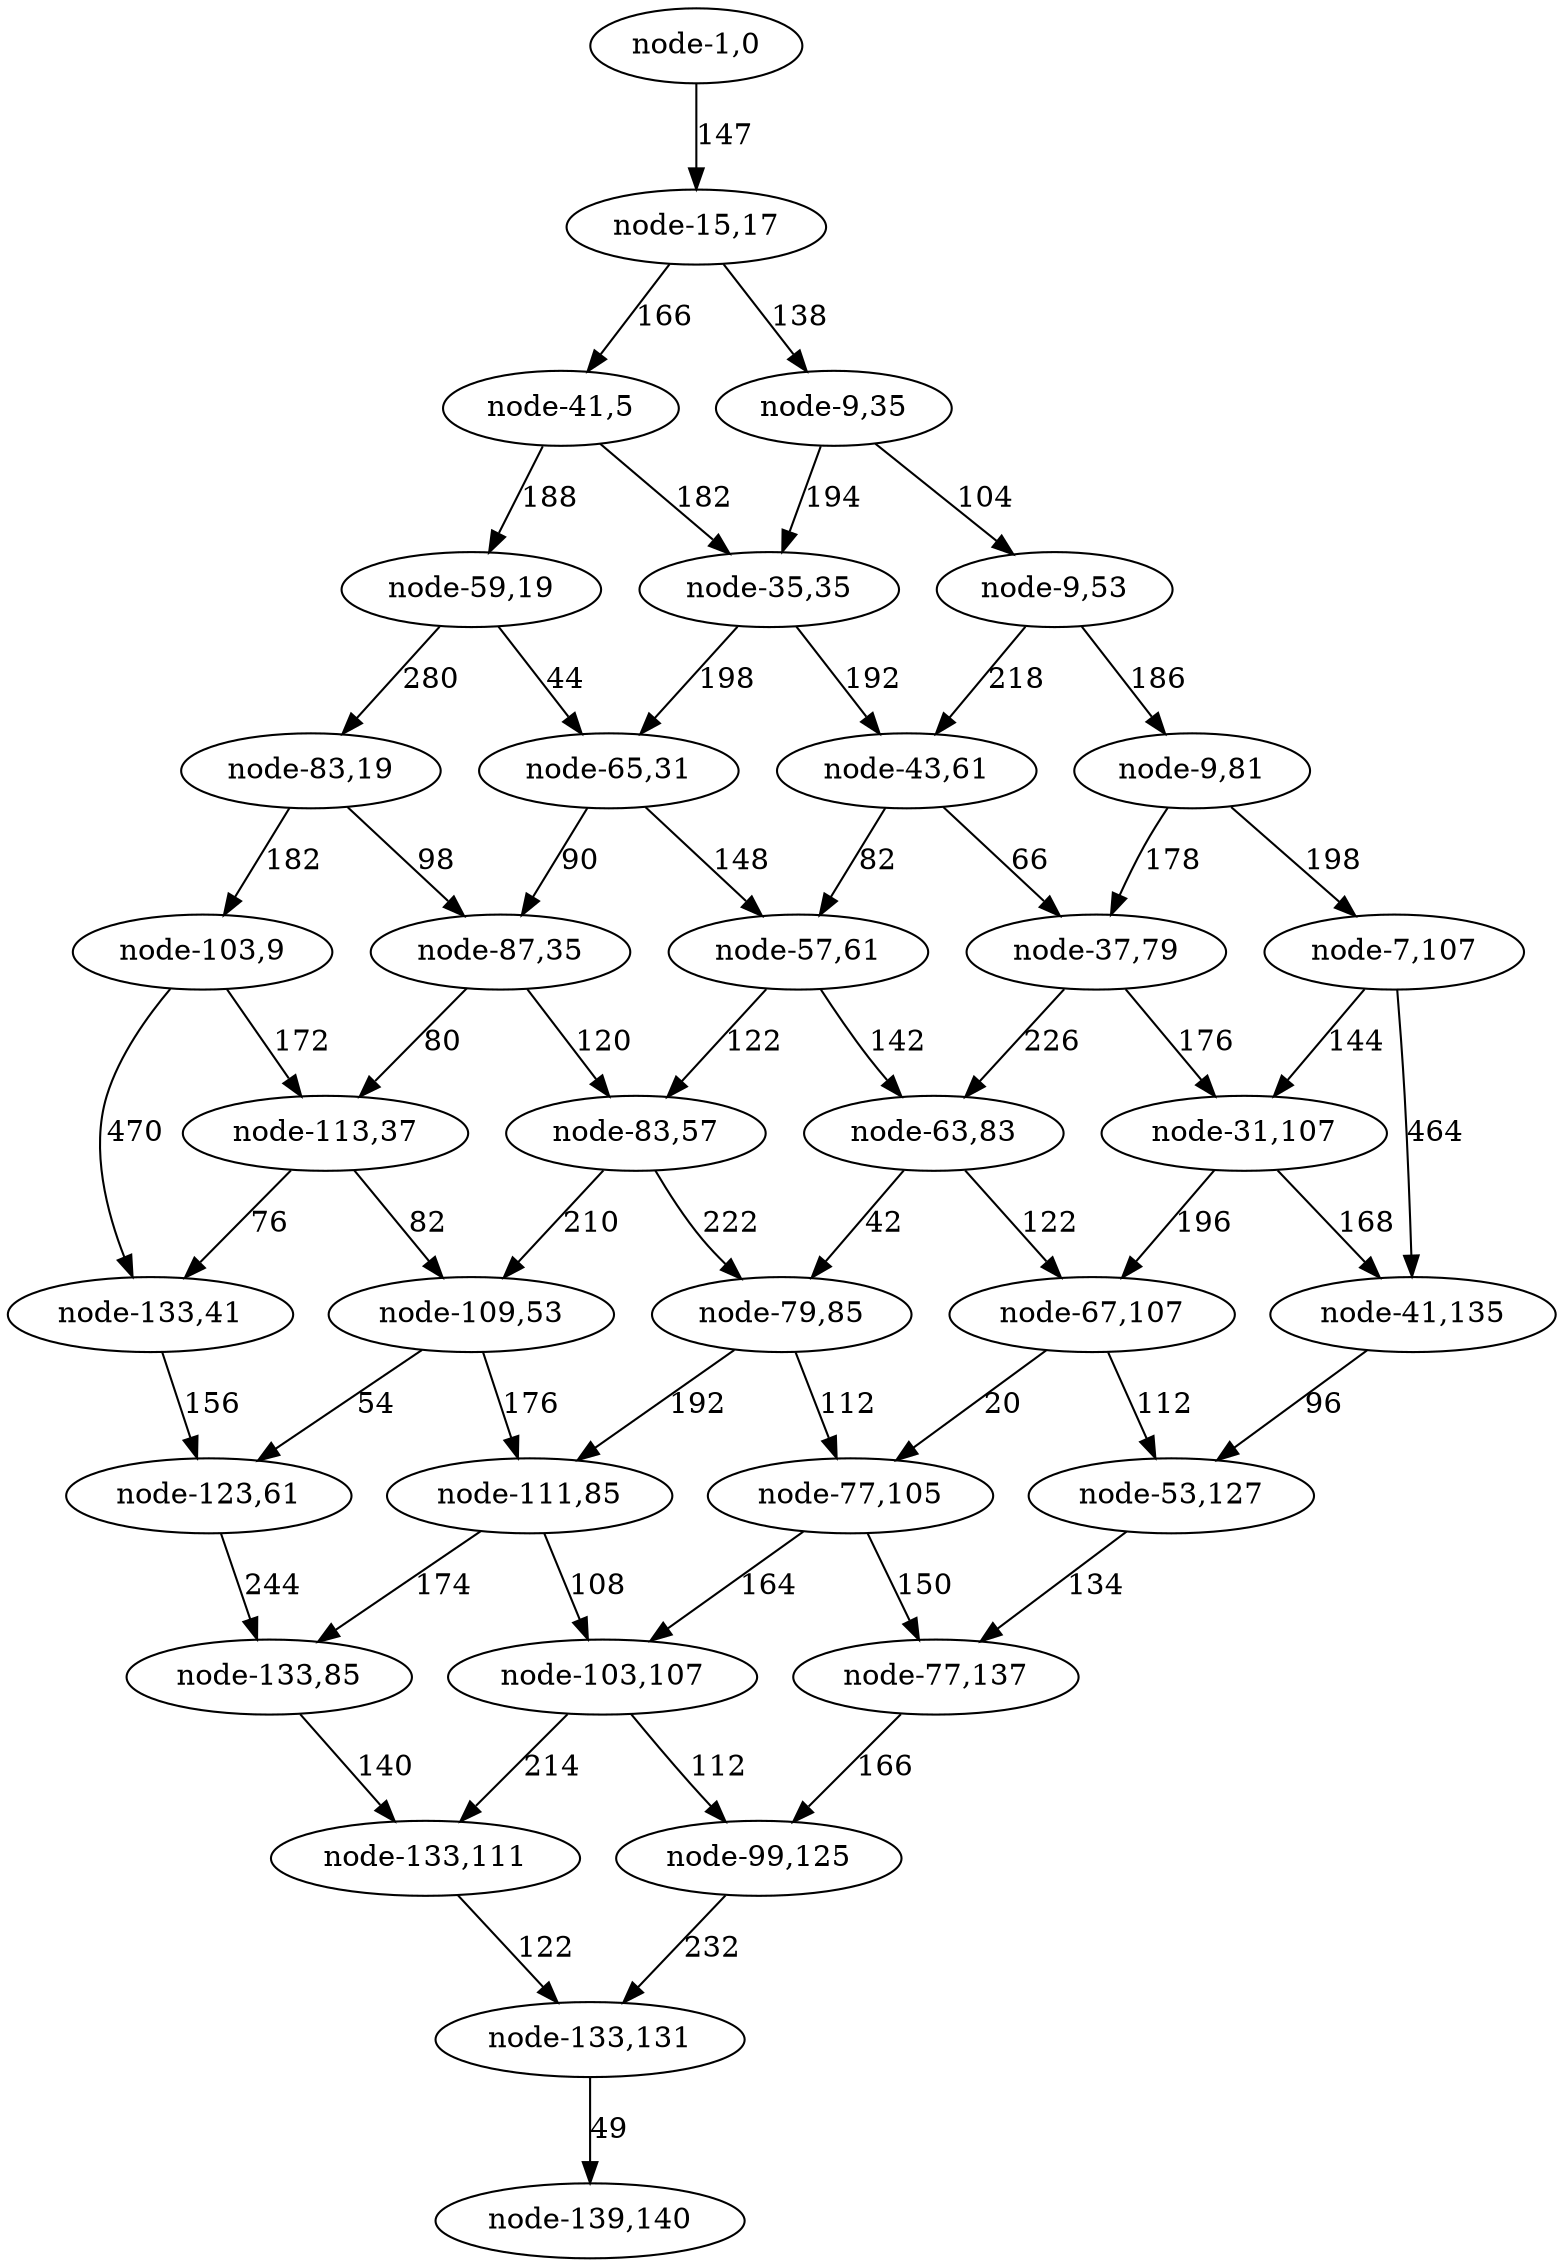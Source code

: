 digraph input {
  "node-1,0" -> "node-15,17" [ label = "147"]
  "node-15,17" -> "node-41,5" [ label = "166"]
  "node-15,17" -> "node-9,35" [ label = "138"]
  "node-41,5" -> "node-59,19" [ label = "188"]
  "node-41,5" -> "node-35,35" [ label = "182"]
  "node-9,35" -> "node-35,35" [ label = "194"]
  "node-9,35" -> "node-9,53" [ label = "104"]
  "node-59,19" -> "node-83,19" [ label = "280"]
  "node-59,19" -> "node-65,31" [ label = "44"]
  "node-35,35" -> "node-65,31" [ label = "198"]
  "node-35,35" -> "node-43,61" [ label = "192"]
  "node-9,53" -> "node-43,61" [ label = "218"]
  "node-9,53" -> "node-9,81" [ label = "186"]
  "node-83,19" -> "node-103,9" [ label = "182"]
  "node-83,19" -> "node-87,35" [ label = "98"]
  "node-65,31" -> "node-87,35" [ label = "90"]
  "node-65,31" -> "node-57,61" [ label = "148"]
  "node-43,61" -> "node-57,61" [ label = "82"]
  "node-43,61" -> "node-37,79" [ label = "66"]
  "node-9,81" -> "node-37,79" [ label = "178"]
  "node-9,81" -> "node-7,107" [ label = "198"]
  "node-103,9" -> "node-133,41" [ label = "470"]
  "node-103,9" -> "node-113,37" [ label = "172"]
  "node-87,35" -> "node-113,37" [ label = "80"]
  "node-87,35" -> "node-83,57" [ label = "120"]
  "node-57,61" -> "node-83,57" [ label = "122"]
  "node-57,61" -> "node-63,83" [ label = "142"]
  "node-37,79" -> "node-63,83" [ label = "226"]
  "node-37,79" -> "node-31,107" [ label = "176"]
  "node-7,107" -> "node-31,107" [ label = "144"]
  "node-7,107" -> "node-41,135" [ label = "464"]
  "node-133,41" -> "node-123,61" [ label = "156"]
  "node-113,37" -> "node-133,41" [ label = "76"]
  "node-113,37" -> "node-109,53" [ label = "82"]
  "node-83,57" -> "node-109,53" [ label = "210"]
  "node-83,57" -> "node-79,85" [ label = "222"]
  "node-63,83" -> "node-79,85" [ label = "42"]
  "node-63,83" -> "node-67,107" [ label = "122"]
  "node-31,107" -> "node-67,107" [ label = "196"]
  "node-31,107" -> "node-41,135" [ label = "168"]
  "node-41,135" -> "node-53,127" [ label = "96"]
  "node-123,61" -> "node-133,85" [ label = "244"]
  "node-109,53" -> "node-123,61" [ label = "54"]
  "node-109,53" -> "node-111,85" [ label = "176"]
  "node-79,85" -> "node-111,85" [ label = "192"]
  "node-79,85" -> "node-77,105" [ label = "112"]
  "node-67,107" -> "node-77,105" [ label = "20"]
  "node-67,107" -> "node-53,127" [ label = "112"]
  "node-53,127" -> "node-77,137" [ label = "134"]
  "node-133,85" -> "node-133,111" [ label = "140"]
  "node-111,85" -> "node-133,85" [ label = "174"]
  "node-111,85" -> "node-103,107" [ label = "108"]
  "node-77,105" -> "node-103,107" [ label = "164"]
  "node-77,105" -> "node-77,137" [ label = "150"]
  "node-77,137" -> "node-99,125" [ label = "166"]
  "node-133,111" -> "node-133,131" [ label = "122"]
  "node-103,107" -> "node-133,111" [ label = "214"]
  "node-103,107" -> "node-99,125" [ label = "112"]
  "node-99,125" -> "node-133,131" [ label = "232"]
  "node-133,131" -> "node-139,140" [ label = "49"]
}
